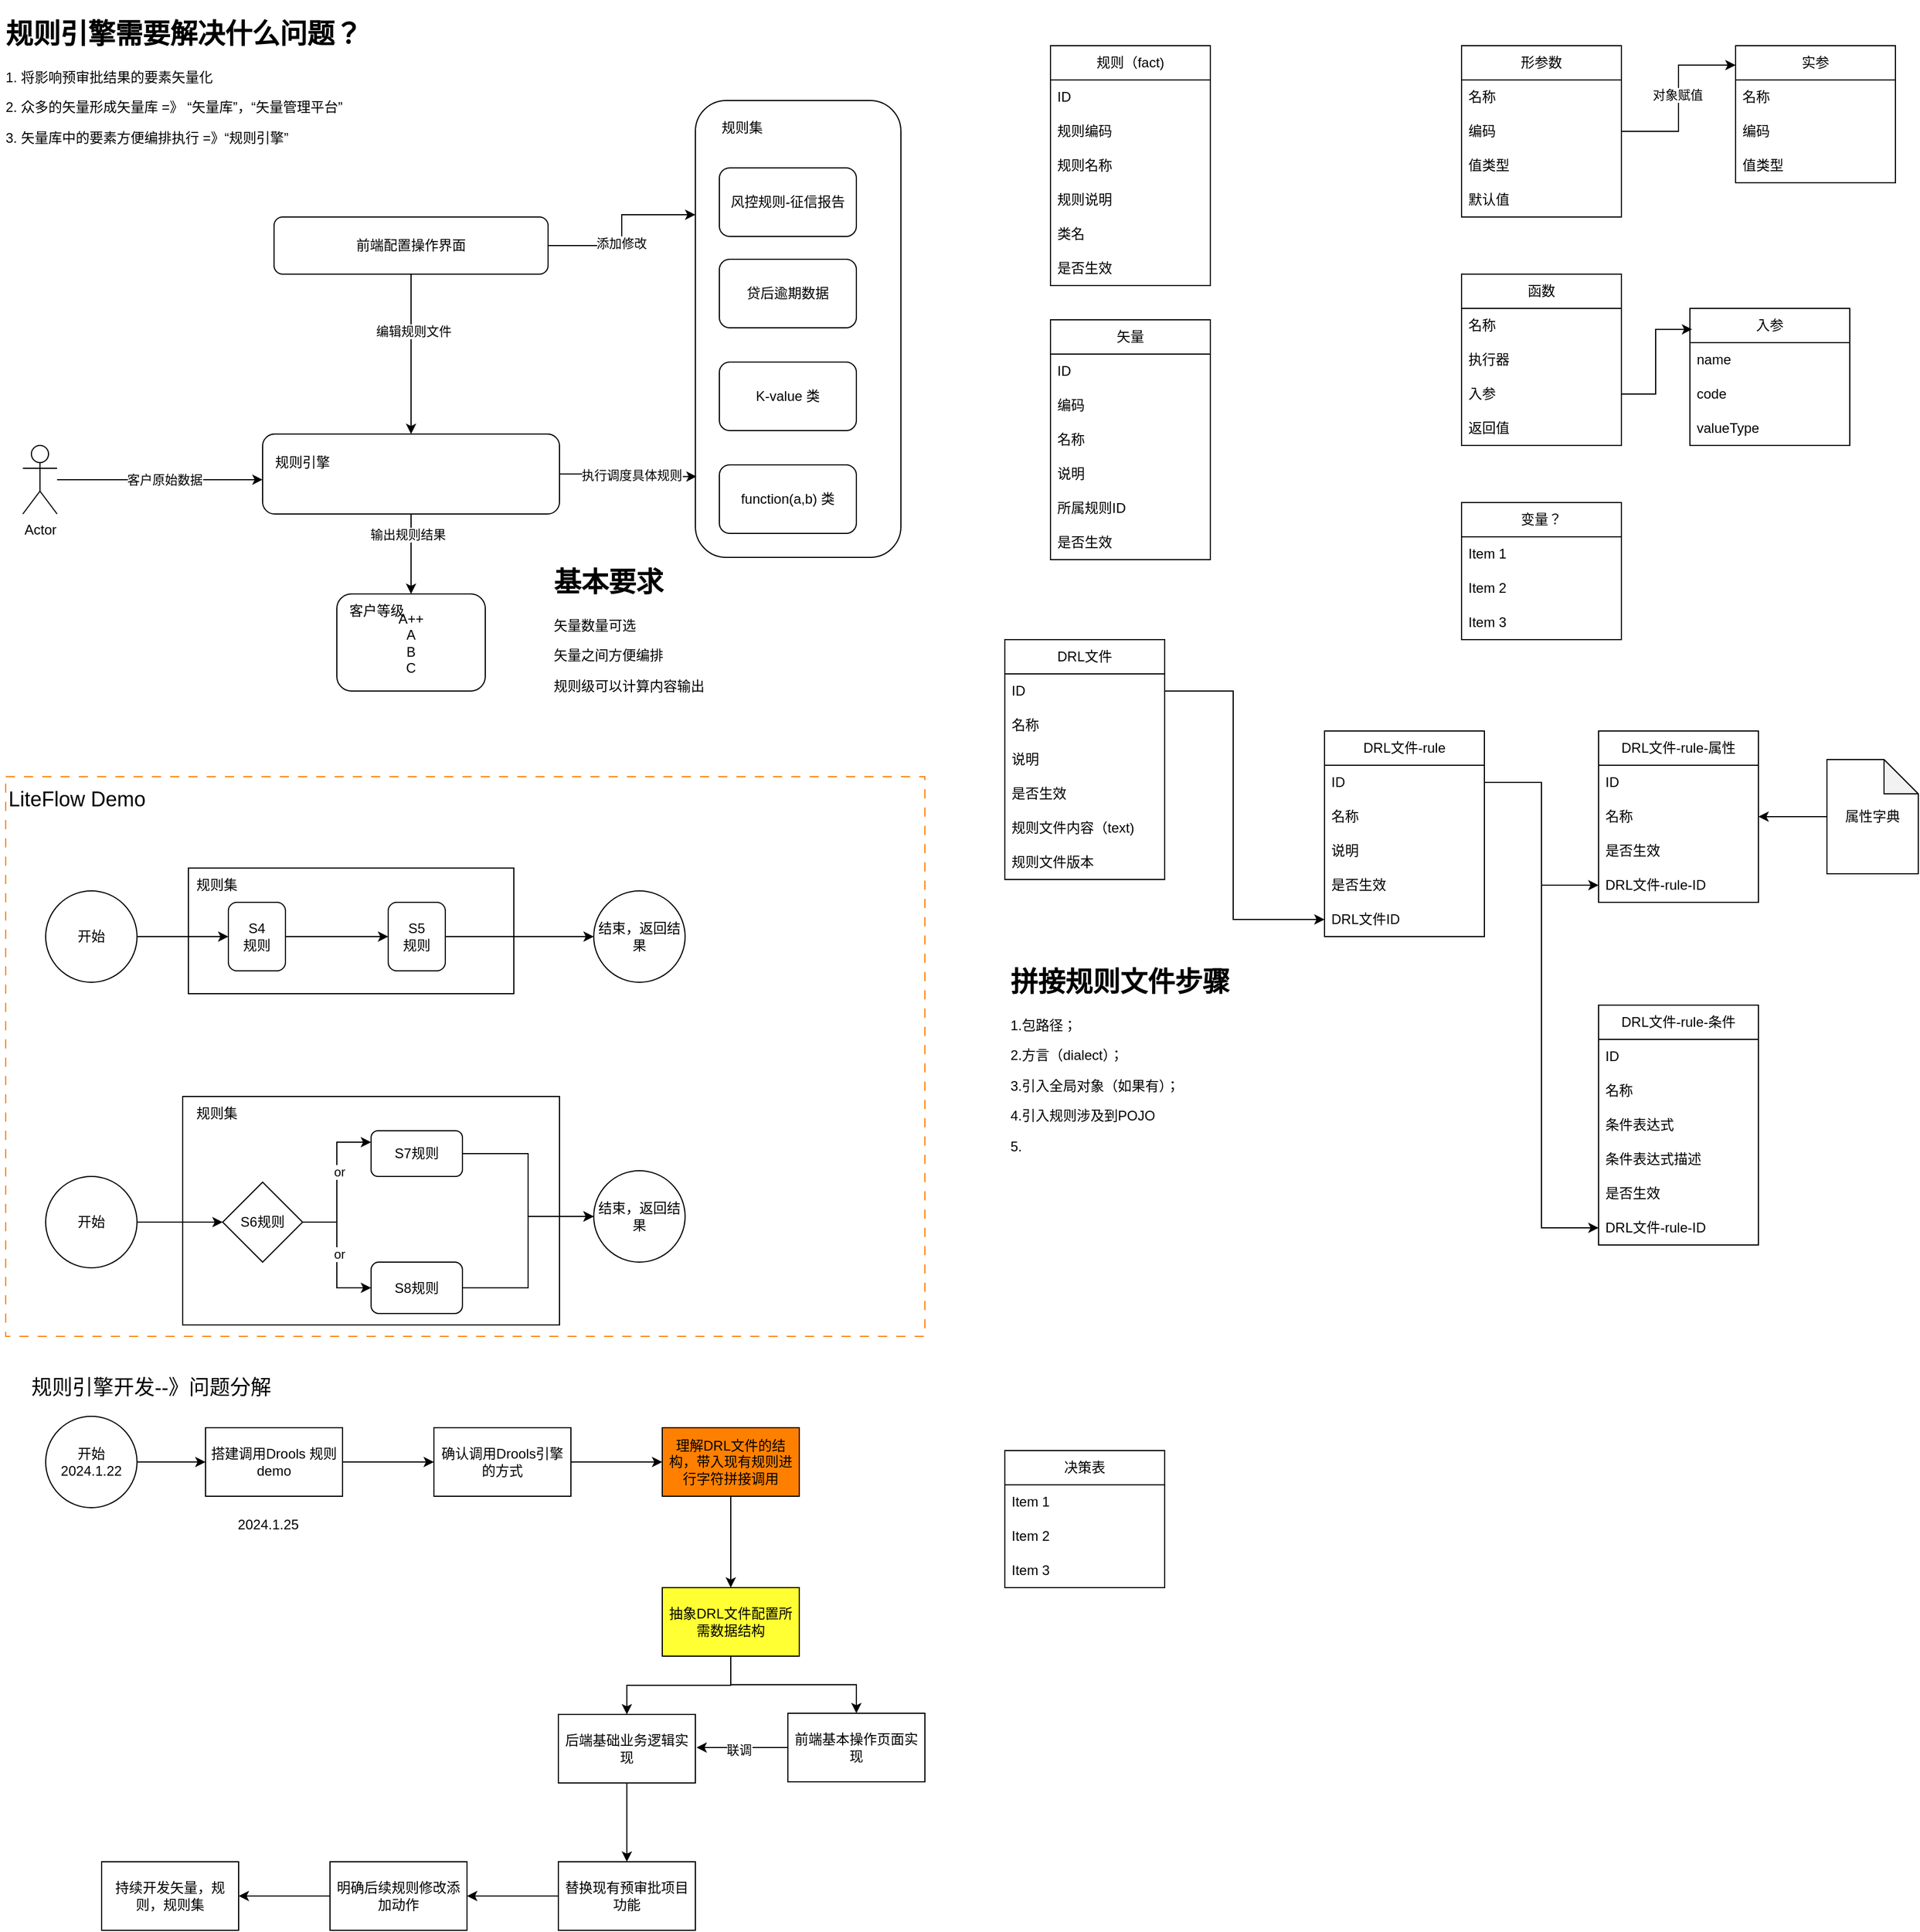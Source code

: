 <mxfile version="23.0.1" type="github">
  <diagram name="第 1 页" id="rjAUkO0vNHYu7uV1Q9YC">
    <mxGraphModel dx="1050" dy="530" grid="1" gridSize="10" guides="1" tooltips="1" connect="1" arrows="1" fold="1" page="1" pageScale="1" pageWidth="827" pageHeight="1169" math="0" shadow="0">
      <root>
        <mxCell id="0" />
        <mxCell id="1" parent="0" />
        <mxCell id="IadNxtHCecKDnva7Nldo-36" value="" style="rounded=0;whiteSpace=wrap;html=1;strokeColor=#FF8000;fillStyle=hatch;dashed=1;dashPattern=8 8;" parent="1" vertex="1">
          <mxGeometry x="5" y="680" width="805" height="490" as="geometry" />
        </mxCell>
        <mxCell id="IadNxtHCecKDnva7Nldo-32" value="" style="rounded=0;whiteSpace=wrap;html=1;" parent="1" vertex="1">
          <mxGeometry x="160" y="960" width="330" height="200" as="geometry" />
        </mxCell>
        <mxCell id="IadNxtHCecKDnva7Nldo-30" value="" style="rounded=0;whiteSpace=wrap;html=1;" parent="1" vertex="1">
          <mxGeometry x="165" y="760" width="285" height="110" as="geometry" />
        </mxCell>
        <mxCell id="1iiOVpeckg8WZ8sWALq8-1" value="" style="rounded=1;whiteSpace=wrap;html=1;" parent="1" vertex="1">
          <mxGeometry x="609" y="88" width="180" height="400" as="geometry" />
        </mxCell>
        <mxCell id="1iiOVpeckg8WZ8sWALq8-2" value="风控规则-征信报告" style="rounded=1;whiteSpace=wrap;html=1;" parent="1" vertex="1">
          <mxGeometry x="630" y="147" width="120" height="60" as="geometry" />
        </mxCell>
        <mxCell id="1iiOVpeckg8WZ8sWALq8-3" value="规则集" style="text;html=1;strokeColor=none;fillColor=none;align=center;verticalAlign=middle;whiteSpace=wrap;rounded=0;" parent="1" vertex="1">
          <mxGeometry x="620" y="97" width="60" height="30" as="geometry" />
        </mxCell>
        <mxCell id="1iiOVpeckg8WZ8sWALq8-4" value="贷后逾期数据" style="rounded=1;whiteSpace=wrap;html=1;" parent="1" vertex="1">
          <mxGeometry x="630" y="227" width="120" height="60" as="geometry" />
        </mxCell>
        <mxCell id="1iiOVpeckg8WZ8sWALq8-9" style="edgeStyle=orthogonalEdgeStyle;rounded=0;orthogonalLoop=1;jettySize=auto;html=1;entryX=0;entryY=0.25;entryDx=0;entryDy=0;" parent="1" source="1iiOVpeckg8WZ8sWALq8-5" target="1iiOVpeckg8WZ8sWALq8-1" edge="1">
          <mxGeometry relative="1" as="geometry" />
        </mxCell>
        <mxCell id="1iiOVpeckg8WZ8sWALq8-10" value="添加修改" style="edgeLabel;html=1;align=center;verticalAlign=middle;resizable=0;points=[];" parent="1iiOVpeckg8WZ8sWALq8-9" vertex="1" connectable="0">
          <mxGeometry x="-0.138" y="1" relative="1" as="geometry">
            <mxPoint as="offset" />
          </mxGeometry>
        </mxCell>
        <mxCell id="1iiOVpeckg8WZ8sWALq8-12" style="edgeStyle=orthogonalEdgeStyle;rounded=0;orthogonalLoop=1;jettySize=auto;html=1;entryX=0.5;entryY=0;entryDx=0;entryDy=0;" parent="1" source="1iiOVpeckg8WZ8sWALq8-5" target="1iiOVpeckg8WZ8sWALq8-6" edge="1">
          <mxGeometry relative="1" as="geometry">
            <mxPoint x="300" y="330" as="targetPoint" />
          </mxGeometry>
        </mxCell>
        <mxCell id="1iiOVpeckg8WZ8sWALq8-13" value="编辑规则文件" style="edgeLabel;html=1;align=center;verticalAlign=middle;resizable=0;points=[];" parent="1iiOVpeckg8WZ8sWALq8-12" vertex="1" connectable="0">
          <mxGeometry x="-0.293" y="2" relative="1" as="geometry">
            <mxPoint as="offset" />
          </mxGeometry>
        </mxCell>
        <mxCell id="1iiOVpeckg8WZ8sWALq8-5" value="前端配置操作界面" style="rounded=1;whiteSpace=wrap;html=1;" parent="1" vertex="1">
          <mxGeometry x="240" y="190" width="240" height="50" as="geometry" />
        </mxCell>
        <mxCell id="1iiOVpeckg8WZ8sWALq8-17" style="edgeStyle=orthogonalEdgeStyle;rounded=0;orthogonalLoop=1;jettySize=auto;html=1;entryX=0.5;entryY=0;entryDx=0;entryDy=0;" parent="1" source="1iiOVpeckg8WZ8sWALq8-6" target="1iiOVpeckg8WZ8sWALq8-16" edge="1">
          <mxGeometry relative="1" as="geometry" />
        </mxCell>
        <mxCell id="1iiOVpeckg8WZ8sWALq8-18" value="输出规则结果" style="edgeLabel;html=1;align=center;verticalAlign=middle;resizable=0;points=[];" parent="1iiOVpeckg8WZ8sWALq8-17" vertex="1" connectable="0">
          <mxGeometry x="-0.504" y="-3" relative="1" as="geometry">
            <mxPoint as="offset" />
          </mxGeometry>
        </mxCell>
        <mxCell id="1iiOVpeckg8WZ8sWALq8-6" value="" style="rounded=1;whiteSpace=wrap;html=1;" parent="1" vertex="1">
          <mxGeometry x="230" y="380" width="260" height="70" as="geometry" />
        </mxCell>
        <mxCell id="1iiOVpeckg8WZ8sWALq8-7" value="规则引擎" style="text;html=1;strokeColor=none;fillColor=none;align=center;verticalAlign=middle;whiteSpace=wrap;rounded=0;" parent="1" vertex="1">
          <mxGeometry x="235" y="390" width="60" height="30" as="geometry" />
        </mxCell>
        <mxCell id="1iiOVpeckg8WZ8sWALq8-14" style="edgeStyle=orthogonalEdgeStyle;rounded=0;orthogonalLoop=1;jettySize=auto;html=1;entryX=0.006;entryY=0.823;entryDx=0;entryDy=0;entryPerimeter=0;" parent="1" source="1iiOVpeckg8WZ8sWALq8-6" target="1iiOVpeckg8WZ8sWALq8-1" edge="1">
          <mxGeometry relative="1" as="geometry" />
        </mxCell>
        <mxCell id="1iiOVpeckg8WZ8sWALq8-15" value="执行调度具体规则" style="edgeLabel;html=1;align=center;verticalAlign=middle;resizable=0;points=[];" parent="1iiOVpeckg8WZ8sWALq8-14" vertex="1" connectable="0">
          <mxGeometry x="0.063" y="1" relative="1" as="geometry">
            <mxPoint as="offset" />
          </mxGeometry>
        </mxCell>
        <mxCell id="1iiOVpeckg8WZ8sWALq8-16" value="A++&lt;br&gt;A&lt;br&gt;B&lt;br&gt;C" style="rounded=1;whiteSpace=wrap;html=1;" parent="1" vertex="1">
          <mxGeometry x="295" y="520" width="130" height="85" as="geometry" />
        </mxCell>
        <mxCell id="1iiOVpeckg8WZ8sWALq8-19" value="Actor" style="shape=umlActor;verticalLabelPosition=bottom;verticalAlign=top;html=1;outlineConnect=0;" parent="1" vertex="1">
          <mxGeometry x="20" y="390" width="30" height="60" as="geometry" />
        </mxCell>
        <mxCell id="1iiOVpeckg8WZ8sWALq8-20" style="edgeStyle=orthogonalEdgeStyle;rounded=0;orthogonalLoop=1;jettySize=auto;html=1;entryX=0;entryY=0.571;entryDx=0;entryDy=0;entryPerimeter=0;" parent="1" source="1iiOVpeckg8WZ8sWALq8-19" target="1iiOVpeckg8WZ8sWALq8-6" edge="1">
          <mxGeometry relative="1" as="geometry" />
        </mxCell>
        <mxCell id="1iiOVpeckg8WZ8sWALq8-21" value="客户原始数据" style="edgeLabel;html=1;align=center;verticalAlign=middle;resizable=0;points=[];" parent="1iiOVpeckg8WZ8sWALq8-20" vertex="1" connectable="0">
          <mxGeometry x="0.037" relative="1" as="geometry">
            <mxPoint as="offset" />
          </mxGeometry>
        </mxCell>
        <mxCell id="1iiOVpeckg8WZ8sWALq8-22" value="客户等级" style="text;html=1;strokeColor=none;fillColor=none;align=center;verticalAlign=middle;whiteSpace=wrap;rounded=0;" parent="1" vertex="1">
          <mxGeometry x="300" y="520" width="60" height="30" as="geometry" />
        </mxCell>
        <mxCell id="1iiOVpeckg8WZ8sWALq8-23" value="K-value 类" style="rounded=1;whiteSpace=wrap;html=1;" parent="1" vertex="1">
          <mxGeometry x="630" y="317" width="120" height="60" as="geometry" />
        </mxCell>
        <mxCell id="1iiOVpeckg8WZ8sWALq8-24" value="function(a,b) 类" style="rounded=1;whiteSpace=wrap;html=1;" parent="1" vertex="1">
          <mxGeometry x="630" y="407" width="120" height="60" as="geometry" />
        </mxCell>
        <mxCell id="1iiOVpeckg8WZ8sWALq8-25" value="&lt;h1&gt;基本要求&lt;/h1&gt;&lt;p&gt;矢量数量可选&lt;/p&gt;&lt;p&gt;矢量之间方便编排&lt;/p&gt;&lt;p&gt;&lt;span style=&quot;background-color: initial;&quot;&gt;规则级可以计算内容输出&lt;/span&gt;&lt;/p&gt;" style="text;html=1;strokeColor=none;fillColor=none;spacing=5;spacingTop=-20;whiteSpace=wrap;overflow=hidden;rounded=0;" parent="1" vertex="1">
          <mxGeometry x="480" y="490" width="190" height="130" as="geometry" />
        </mxCell>
        <mxCell id="IadNxtHCecKDnva7Nldo-7" style="edgeStyle=orthogonalEdgeStyle;rounded=0;orthogonalLoop=1;jettySize=auto;html=1;" parent="1" source="IadNxtHCecKDnva7Nldo-1" target="IadNxtHCecKDnva7Nldo-2" edge="1">
          <mxGeometry relative="1" as="geometry" />
        </mxCell>
        <mxCell id="IadNxtHCecKDnva7Nldo-1" value="开始" style="ellipse;whiteSpace=wrap;html=1;aspect=fixed;" parent="1" vertex="1">
          <mxGeometry x="40" y="780" width="80" height="80" as="geometry" />
        </mxCell>
        <mxCell id="IadNxtHCecKDnva7Nldo-8" style="edgeStyle=orthogonalEdgeStyle;rounded=0;orthogonalLoop=1;jettySize=auto;html=1;entryX=0;entryY=0.5;entryDx=0;entryDy=0;" parent="1" source="IadNxtHCecKDnva7Nldo-2" target="IadNxtHCecKDnva7Nldo-3" edge="1">
          <mxGeometry relative="1" as="geometry" />
        </mxCell>
        <mxCell id="IadNxtHCecKDnva7Nldo-2" value="S4&lt;br&gt;规则" style="rounded=1;whiteSpace=wrap;html=1;" parent="1" vertex="1">
          <mxGeometry x="200" y="790" width="50" height="60" as="geometry" />
        </mxCell>
        <mxCell id="IadNxtHCecKDnva7Nldo-20" style="edgeStyle=orthogonalEdgeStyle;rounded=0;orthogonalLoop=1;jettySize=auto;html=1;" parent="1" source="IadNxtHCecKDnva7Nldo-3" target="IadNxtHCecKDnva7Nldo-9" edge="1">
          <mxGeometry relative="1" as="geometry" />
        </mxCell>
        <mxCell id="IadNxtHCecKDnva7Nldo-3" value="S5&lt;br&gt;规则" style="rounded=1;whiteSpace=wrap;html=1;" parent="1" vertex="1">
          <mxGeometry x="340" y="790" width="50" height="60" as="geometry" />
        </mxCell>
        <mxCell id="IadNxtHCecKDnva7Nldo-11" style="edgeStyle=orthogonalEdgeStyle;rounded=0;orthogonalLoop=1;jettySize=auto;html=1;entryX=0;entryY=0.25;entryDx=0;entryDy=0;" parent="1" source="IadNxtHCecKDnva7Nldo-4" target="IadNxtHCecKDnva7Nldo-5" edge="1">
          <mxGeometry relative="1" as="geometry" />
        </mxCell>
        <mxCell id="IadNxtHCecKDnva7Nldo-13" value="or" style="edgeLabel;html=1;align=center;verticalAlign=middle;resizable=0;points=[];" parent="IadNxtHCecKDnva7Nldo-11" vertex="1" connectable="0">
          <mxGeometry x="0.139" y="-2" relative="1" as="geometry">
            <mxPoint as="offset" />
          </mxGeometry>
        </mxCell>
        <mxCell id="IadNxtHCecKDnva7Nldo-12" style="edgeStyle=orthogonalEdgeStyle;rounded=0;orthogonalLoop=1;jettySize=auto;html=1;entryX=0;entryY=0.5;entryDx=0;entryDy=0;" parent="1" source="IadNxtHCecKDnva7Nldo-4" target="IadNxtHCecKDnva7Nldo-6" edge="1">
          <mxGeometry relative="1" as="geometry" />
        </mxCell>
        <mxCell id="IadNxtHCecKDnva7Nldo-14" value="or" style="edgeLabel;html=1;align=center;verticalAlign=middle;resizable=0;points=[];" parent="IadNxtHCecKDnva7Nldo-12" vertex="1" connectable="0">
          <mxGeometry x="-0.013" y="2" relative="1" as="geometry">
            <mxPoint as="offset" />
          </mxGeometry>
        </mxCell>
        <mxCell id="IadNxtHCecKDnva7Nldo-4" value="S6规则" style="rhombus;whiteSpace=wrap;html=1;" parent="1" vertex="1">
          <mxGeometry x="195" y="1035" width="70" height="70" as="geometry" />
        </mxCell>
        <mxCell id="IadNxtHCecKDnva7Nldo-28" style="edgeStyle=orthogonalEdgeStyle;rounded=0;orthogonalLoop=1;jettySize=auto;html=1;entryX=0;entryY=0.5;entryDx=0;entryDy=0;" parent="1" source="IadNxtHCecKDnva7Nldo-5" target="IadNxtHCecKDnva7Nldo-27" edge="1">
          <mxGeometry relative="1" as="geometry" />
        </mxCell>
        <mxCell id="IadNxtHCecKDnva7Nldo-5" value="S7规则" style="rounded=1;whiteSpace=wrap;html=1;" parent="1" vertex="1">
          <mxGeometry x="325" y="990" width="80" height="40" as="geometry" />
        </mxCell>
        <mxCell id="IadNxtHCecKDnva7Nldo-29" style="edgeStyle=orthogonalEdgeStyle;rounded=0;orthogonalLoop=1;jettySize=auto;html=1;" parent="1" source="IadNxtHCecKDnva7Nldo-6" target="IadNxtHCecKDnva7Nldo-27" edge="1">
          <mxGeometry relative="1" as="geometry" />
        </mxCell>
        <mxCell id="IadNxtHCecKDnva7Nldo-6" value="S8规则" style="rounded=1;whiteSpace=wrap;html=1;" parent="1" vertex="1">
          <mxGeometry x="325" y="1105" width="80" height="45" as="geometry" />
        </mxCell>
        <mxCell id="IadNxtHCecKDnva7Nldo-9" value="结束，返回结果" style="ellipse;whiteSpace=wrap;html=1;aspect=fixed;" parent="1" vertex="1">
          <mxGeometry x="520" y="780" width="80" height="80" as="geometry" />
        </mxCell>
        <mxCell id="IadNxtHCecKDnva7Nldo-26" style="edgeStyle=orthogonalEdgeStyle;rounded=0;orthogonalLoop=1;jettySize=auto;html=1;" parent="1" source="IadNxtHCecKDnva7Nldo-25" target="IadNxtHCecKDnva7Nldo-4" edge="1">
          <mxGeometry relative="1" as="geometry" />
        </mxCell>
        <mxCell id="IadNxtHCecKDnva7Nldo-25" value="开始" style="ellipse;whiteSpace=wrap;html=1;aspect=fixed;" parent="1" vertex="1">
          <mxGeometry x="40" y="1030" width="80" height="80" as="geometry" />
        </mxCell>
        <mxCell id="IadNxtHCecKDnva7Nldo-27" value="结束，返回结果" style="ellipse;whiteSpace=wrap;html=1;aspect=fixed;" parent="1" vertex="1">
          <mxGeometry x="520" y="1025" width="80" height="80" as="geometry" />
        </mxCell>
        <mxCell id="IadNxtHCecKDnva7Nldo-31" value="规则集" style="text;html=1;strokeColor=none;fillColor=none;align=center;verticalAlign=middle;whiteSpace=wrap;rounded=0;" parent="1" vertex="1">
          <mxGeometry x="160" y="760" width="60" height="30" as="geometry" />
        </mxCell>
        <mxCell id="IadNxtHCecKDnva7Nldo-33" value="规则集" style="text;html=1;strokeColor=none;fillColor=none;align=center;verticalAlign=middle;whiteSpace=wrap;rounded=0;" parent="1" vertex="1">
          <mxGeometry x="160" y="960" width="60" height="30" as="geometry" />
        </mxCell>
        <mxCell id="IadNxtHCecKDnva7Nldo-34" value="&lt;h1&gt;规则引擎需要解决什么问题？&lt;/h1&gt;&lt;p&gt;1. 将影响预审批结果的要素矢量化&lt;br&gt;&lt;/p&gt;&lt;p&gt;2. 众多的矢量形成矢量库 =》 “矢量库”，“矢量管理平台”&lt;/p&gt;&lt;p&gt;3. 矢量库中的要素方便编排执行 =》“规则引擎”&lt;/p&gt;" style="text;html=1;strokeColor=none;fillColor=none;spacing=5;spacingTop=-20;whiteSpace=wrap;overflow=hidden;rounded=0;" parent="1" vertex="1">
          <mxGeometry y="10" width="450" height="130" as="geometry" />
        </mxCell>
        <mxCell id="IadNxtHCecKDnva7Nldo-35" value="&lt;font style=&quot;font-size: 18px;&quot;&gt;LiteFlow Demo&lt;/font&gt;" style="text;html=1;strokeColor=none;fillColor=none;align=center;verticalAlign=middle;whiteSpace=wrap;rounded=0;" parent="1" vertex="1">
          <mxGeometry x="5" y="680" width="125" height="40" as="geometry" />
        </mxCell>
        <mxCell id="uhCpinp49jNJa4CH-uqe-2" value="形参数" style="swimlane;fontStyle=0;childLayout=stackLayout;horizontal=1;startSize=30;horizontalStack=0;resizeParent=1;resizeParentMax=0;resizeLast=0;collapsible=1;marginBottom=0;whiteSpace=wrap;html=1;" parent="1" vertex="1">
          <mxGeometry x="1280" y="40" width="140" height="150" as="geometry" />
        </mxCell>
        <mxCell id="uhCpinp49jNJa4CH-uqe-3" value="名称" style="text;strokeColor=none;fillColor=none;align=left;verticalAlign=middle;spacingLeft=4;spacingRight=4;overflow=hidden;points=[[0,0.5],[1,0.5]];portConstraint=eastwest;rotatable=0;whiteSpace=wrap;html=1;" parent="uhCpinp49jNJa4CH-uqe-2" vertex="1">
          <mxGeometry y="30" width="140" height="30" as="geometry" />
        </mxCell>
        <mxCell id="uhCpinp49jNJa4CH-uqe-4" value="编码" style="text;strokeColor=none;fillColor=none;align=left;verticalAlign=middle;spacingLeft=4;spacingRight=4;overflow=hidden;points=[[0,0.5],[1,0.5]];portConstraint=eastwest;rotatable=0;whiteSpace=wrap;html=1;" parent="uhCpinp49jNJa4CH-uqe-2" vertex="1">
          <mxGeometry y="60" width="140" height="30" as="geometry" />
        </mxCell>
        <mxCell id="kx4K6ubJ5nSAJbmqoORs-87" value="值类型" style="text;strokeColor=none;fillColor=none;align=left;verticalAlign=middle;spacingLeft=4;spacingRight=4;overflow=hidden;points=[[0,0.5],[1,0.5]];portConstraint=eastwest;rotatable=0;whiteSpace=wrap;html=1;" parent="uhCpinp49jNJa4CH-uqe-2" vertex="1">
          <mxGeometry y="90" width="140" height="30" as="geometry" />
        </mxCell>
        <mxCell id="uhCpinp49jNJa4CH-uqe-5" value="默认值" style="text;strokeColor=none;fillColor=none;align=left;verticalAlign=middle;spacingLeft=4;spacingRight=4;overflow=hidden;points=[[0,0.5],[1,0.5]];portConstraint=eastwest;rotatable=0;whiteSpace=wrap;html=1;" parent="uhCpinp49jNJa4CH-uqe-2" vertex="1">
          <mxGeometry y="120" width="140" height="30" as="geometry" />
        </mxCell>
        <mxCell id="uhCpinp49jNJa4CH-uqe-6" value="函数" style="swimlane;fontStyle=0;childLayout=stackLayout;horizontal=1;startSize=30;horizontalStack=0;resizeParent=1;resizeParentMax=0;resizeLast=0;collapsible=1;marginBottom=0;whiteSpace=wrap;html=1;" parent="1" vertex="1">
          <mxGeometry x="1280" y="240" width="140" height="150" as="geometry" />
        </mxCell>
        <mxCell id="uhCpinp49jNJa4CH-uqe-7" value="名称" style="text;strokeColor=none;fillColor=none;align=left;verticalAlign=middle;spacingLeft=4;spacingRight=4;overflow=hidden;points=[[0,0.5],[1,0.5]];portConstraint=eastwest;rotatable=0;whiteSpace=wrap;html=1;" parent="uhCpinp49jNJa4CH-uqe-6" vertex="1">
          <mxGeometry y="30" width="140" height="30" as="geometry" />
        </mxCell>
        <mxCell id="uhCpinp49jNJa4CH-uqe-8" value="执行器" style="text;strokeColor=none;fillColor=none;align=left;verticalAlign=middle;spacingLeft=4;spacingRight=4;overflow=hidden;points=[[0,0.5],[1,0.5]];portConstraint=eastwest;rotatable=0;whiteSpace=wrap;html=1;" parent="uhCpinp49jNJa4CH-uqe-6" vertex="1">
          <mxGeometry y="60" width="140" height="30" as="geometry" />
        </mxCell>
        <mxCell id="uhCpinp49jNJa4CH-uqe-10" value="入参" style="text;strokeColor=none;fillColor=none;align=left;verticalAlign=middle;spacingLeft=4;spacingRight=4;overflow=hidden;points=[[0,0.5],[1,0.5]];portConstraint=eastwest;rotatable=0;whiteSpace=wrap;html=1;" parent="uhCpinp49jNJa4CH-uqe-6" vertex="1">
          <mxGeometry y="90" width="140" height="30" as="geometry" />
        </mxCell>
        <mxCell id="uhCpinp49jNJa4CH-uqe-9" value="返回值" style="text;strokeColor=none;fillColor=none;align=left;verticalAlign=middle;spacingLeft=4;spacingRight=4;overflow=hidden;points=[[0,0.5],[1,0.5]];portConstraint=eastwest;rotatable=0;whiteSpace=wrap;html=1;" parent="uhCpinp49jNJa4CH-uqe-6" vertex="1">
          <mxGeometry y="120" width="140" height="30" as="geometry" />
        </mxCell>
        <mxCell id="uhCpinp49jNJa4CH-uqe-11" value="入参" style="swimlane;fontStyle=0;childLayout=stackLayout;horizontal=1;startSize=30;horizontalStack=0;resizeParent=1;resizeParentMax=0;resizeLast=0;collapsible=1;marginBottom=0;whiteSpace=wrap;html=1;" parent="1" vertex="1">
          <mxGeometry x="1480" y="270" width="140" height="120" as="geometry" />
        </mxCell>
        <mxCell id="uhCpinp49jNJa4CH-uqe-12" value="name" style="text;strokeColor=none;fillColor=none;align=left;verticalAlign=middle;spacingLeft=4;spacingRight=4;overflow=hidden;points=[[0,0.5],[1,0.5]];portConstraint=eastwest;rotatable=0;whiteSpace=wrap;html=1;" parent="uhCpinp49jNJa4CH-uqe-11" vertex="1">
          <mxGeometry y="30" width="140" height="30" as="geometry" />
        </mxCell>
        <mxCell id="uhCpinp49jNJa4CH-uqe-13" value="code" style="text;strokeColor=none;fillColor=none;align=left;verticalAlign=middle;spacingLeft=4;spacingRight=4;overflow=hidden;points=[[0,0.5],[1,0.5]];portConstraint=eastwest;rotatable=0;whiteSpace=wrap;html=1;" parent="uhCpinp49jNJa4CH-uqe-11" vertex="1">
          <mxGeometry y="60" width="140" height="30" as="geometry" />
        </mxCell>
        <mxCell id="uhCpinp49jNJa4CH-uqe-14" value="valueType" style="text;strokeColor=none;fillColor=none;align=left;verticalAlign=middle;spacingLeft=4;spacingRight=4;overflow=hidden;points=[[0,0.5],[1,0.5]];portConstraint=eastwest;rotatable=0;whiteSpace=wrap;html=1;" parent="uhCpinp49jNJa4CH-uqe-11" vertex="1">
          <mxGeometry y="90" width="140" height="30" as="geometry" />
        </mxCell>
        <mxCell id="uhCpinp49jNJa4CH-uqe-15" style="edgeStyle=orthogonalEdgeStyle;rounded=0;orthogonalLoop=1;jettySize=auto;html=1;entryX=0.014;entryY=0.153;entryDx=0;entryDy=0;entryPerimeter=0;" parent="1" source="uhCpinp49jNJa4CH-uqe-10" target="uhCpinp49jNJa4CH-uqe-11" edge="1">
          <mxGeometry relative="1" as="geometry" />
        </mxCell>
        <mxCell id="uhCpinp49jNJa4CH-uqe-16" value="变量？" style="swimlane;fontStyle=0;childLayout=stackLayout;horizontal=1;startSize=30;horizontalStack=0;resizeParent=1;resizeParentMax=0;resizeLast=0;collapsible=1;marginBottom=0;whiteSpace=wrap;html=1;" parent="1" vertex="1">
          <mxGeometry x="1280" y="440" width="140" height="120" as="geometry" />
        </mxCell>
        <mxCell id="uhCpinp49jNJa4CH-uqe-17" value="Item 1" style="text;strokeColor=none;fillColor=none;align=left;verticalAlign=middle;spacingLeft=4;spacingRight=4;overflow=hidden;points=[[0,0.5],[1,0.5]];portConstraint=eastwest;rotatable=0;whiteSpace=wrap;html=1;" parent="uhCpinp49jNJa4CH-uqe-16" vertex="1">
          <mxGeometry y="30" width="140" height="30" as="geometry" />
        </mxCell>
        <mxCell id="uhCpinp49jNJa4CH-uqe-18" value="Item 2" style="text;strokeColor=none;fillColor=none;align=left;verticalAlign=middle;spacingLeft=4;spacingRight=4;overflow=hidden;points=[[0,0.5],[1,0.5]];portConstraint=eastwest;rotatable=0;whiteSpace=wrap;html=1;" parent="uhCpinp49jNJa4CH-uqe-16" vertex="1">
          <mxGeometry y="60" width="140" height="30" as="geometry" />
        </mxCell>
        <mxCell id="uhCpinp49jNJa4CH-uqe-19" value="Item 3" style="text;strokeColor=none;fillColor=none;align=left;verticalAlign=middle;spacingLeft=4;spacingRight=4;overflow=hidden;points=[[0,0.5],[1,0.5]];portConstraint=eastwest;rotatable=0;whiteSpace=wrap;html=1;" parent="uhCpinp49jNJa4CH-uqe-16" vertex="1">
          <mxGeometry y="90" width="140" height="30" as="geometry" />
        </mxCell>
        <mxCell id="uhCpinp49jNJa4CH-uqe-29" value="决策表" style="swimlane;fontStyle=0;childLayout=stackLayout;horizontal=1;startSize=30;horizontalStack=0;resizeParent=1;resizeParentMax=0;resizeLast=0;collapsible=1;marginBottom=0;whiteSpace=wrap;html=1;" parent="1" vertex="1">
          <mxGeometry x="880" y="1270" width="140" height="120" as="geometry" />
        </mxCell>
        <mxCell id="uhCpinp49jNJa4CH-uqe-30" value="Item 1" style="text;strokeColor=none;fillColor=none;align=left;verticalAlign=middle;spacingLeft=4;spacingRight=4;overflow=hidden;points=[[0,0.5],[1,0.5]];portConstraint=eastwest;rotatable=0;whiteSpace=wrap;html=1;" parent="uhCpinp49jNJa4CH-uqe-29" vertex="1">
          <mxGeometry y="30" width="140" height="30" as="geometry" />
        </mxCell>
        <mxCell id="uhCpinp49jNJa4CH-uqe-31" value="Item 2" style="text;strokeColor=none;fillColor=none;align=left;verticalAlign=middle;spacingLeft=4;spacingRight=4;overflow=hidden;points=[[0,0.5],[1,0.5]];portConstraint=eastwest;rotatable=0;whiteSpace=wrap;html=1;" parent="uhCpinp49jNJa4CH-uqe-29" vertex="1">
          <mxGeometry y="60" width="140" height="30" as="geometry" />
        </mxCell>
        <mxCell id="uhCpinp49jNJa4CH-uqe-32" value="Item 3" style="text;strokeColor=none;fillColor=none;align=left;verticalAlign=middle;spacingLeft=4;spacingRight=4;overflow=hidden;points=[[0,0.5],[1,0.5]];portConstraint=eastwest;rotatable=0;whiteSpace=wrap;html=1;" parent="uhCpinp49jNJa4CH-uqe-29" vertex="1">
          <mxGeometry y="90" width="140" height="30" as="geometry" />
        </mxCell>
        <mxCell id="kx4K6ubJ5nSAJbmqoORs-1" value="规则（fact)" style="swimlane;fontStyle=0;childLayout=stackLayout;horizontal=1;startSize=30;horizontalStack=0;resizeParent=1;resizeParentMax=0;resizeLast=0;collapsible=1;marginBottom=0;whiteSpace=wrap;html=1;" parent="1" vertex="1">
          <mxGeometry x="920" y="40" width="140" height="210" as="geometry" />
        </mxCell>
        <mxCell id="kx4K6ubJ5nSAJbmqoORs-2" value="ID" style="text;strokeColor=none;fillColor=none;align=left;verticalAlign=middle;spacingLeft=4;spacingRight=4;overflow=hidden;points=[[0,0.5],[1,0.5]];portConstraint=eastwest;rotatable=0;whiteSpace=wrap;html=1;" parent="kx4K6ubJ5nSAJbmqoORs-1" vertex="1">
          <mxGeometry y="30" width="140" height="30" as="geometry" />
        </mxCell>
        <mxCell id="kx4K6ubJ5nSAJbmqoORs-3" value="规则编码" style="text;strokeColor=none;fillColor=none;align=left;verticalAlign=middle;spacingLeft=4;spacingRight=4;overflow=hidden;points=[[0,0.5],[1,0.5]];portConstraint=eastwest;rotatable=0;whiteSpace=wrap;html=1;" parent="kx4K6ubJ5nSAJbmqoORs-1" vertex="1">
          <mxGeometry y="60" width="140" height="30" as="geometry" />
        </mxCell>
        <mxCell id="kx4K6ubJ5nSAJbmqoORs-4" value="规则名称" style="text;strokeColor=none;fillColor=none;align=left;verticalAlign=middle;spacingLeft=4;spacingRight=4;overflow=hidden;points=[[0,0.5],[1,0.5]];portConstraint=eastwest;rotatable=0;whiteSpace=wrap;html=1;" parent="kx4K6ubJ5nSAJbmqoORs-1" vertex="1">
          <mxGeometry y="90" width="140" height="30" as="geometry" />
        </mxCell>
        <mxCell id="kx4K6ubJ5nSAJbmqoORs-36" value="规则说明" style="text;strokeColor=none;fillColor=none;align=left;verticalAlign=middle;spacingLeft=4;spacingRight=4;overflow=hidden;points=[[0,0.5],[1,0.5]];portConstraint=eastwest;rotatable=0;whiteSpace=wrap;html=1;" parent="kx4K6ubJ5nSAJbmqoORs-1" vertex="1">
          <mxGeometry y="120" width="140" height="30" as="geometry" />
        </mxCell>
        <mxCell id="kx4K6ubJ5nSAJbmqoORs-34" value="类名" style="text;strokeColor=none;fillColor=none;align=left;verticalAlign=middle;spacingLeft=4;spacingRight=4;overflow=hidden;points=[[0,0.5],[1,0.5]];portConstraint=eastwest;rotatable=0;whiteSpace=wrap;html=1;" parent="kx4K6ubJ5nSAJbmqoORs-1" vertex="1">
          <mxGeometry y="150" width="140" height="30" as="geometry" />
        </mxCell>
        <mxCell id="kx4K6ubJ5nSAJbmqoORs-35" value="是否生效" style="text;strokeColor=none;fillColor=none;align=left;verticalAlign=middle;spacingLeft=4;spacingRight=4;overflow=hidden;points=[[0,0.5],[1,0.5]];portConstraint=eastwest;rotatable=0;whiteSpace=wrap;html=1;" parent="kx4K6ubJ5nSAJbmqoORs-1" vertex="1">
          <mxGeometry y="180" width="140" height="30" as="geometry" />
        </mxCell>
        <mxCell id="kx4K6ubJ5nSAJbmqoORs-7" value="" style="edgeStyle=orthogonalEdgeStyle;rounded=0;orthogonalLoop=1;jettySize=auto;html=1;" parent="1" source="kx4K6ubJ5nSAJbmqoORs-5" target="kx4K6ubJ5nSAJbmqoORs-6" edge="1">
          <mxGeometry relative="1" as="geometry" />
        </mxCell>
        <mxCell id="kx4K6ubJ5nSAJbmqoORs-5" value="开始&lt;br&gt;2024.1.22" style="ellipse;whiteSpace=wrap;html=1;aspect=fixed;" parent="1" vertex="1">
          <mxGeometry x="40" y="1240" width="80" height="80" as="geometry" />
        </mxCell>
        <mxCell id="kx4K6ubJ5nSAJbmqoORs-9" value="" style="edgeStyle=orthogonalEdgeStyle;rounded=0;orthogonalLoop=1;jettySize=auto;html=1;" parent="1" source="kx4K6ubJ5nSAJbmqoORs-6" target="kx4K6ubJ5nSAJbmqoORs-8" edge="1">
          <mxGeometry relative="1" as="geometry" />
        </mxCell>
        <mxCell id="kx4K6ubJ5nSAJbmqoORs-6" value="搭建调用Drools 规则demo" style="whiteSpace=wrap;html=1;" parent="1" vertex="1">
          <mxGeometry x="180" y="1250" width="120" height="60" as="geometry" />
        </mxCell>
        <mxCell id="kx4K6ubJ5nSAJbmqoORs-11" value="" style="edgeStyle=orthogonalEdgeStyle;rounded=0;orthogonalLoop=1;jettySize=auto;html=1;" parent="1" source="kx4K6ubJ5nSAJbmqoORs-8" target="kx4K6ubJ5nSAJbmqoORs-10" edge="1">
          <mxGeometry relative="1" as="geometry" />
        </mxCell>
        <mxCell id="kx4K6ubJ5nSAJbmqoORs-8" value="确认调用Drools引擎的方式" style="whiteSpace=wrap;html=1;" parent="1" vertex="1">
          <mxGeometry x="380" y="1250" width="120" height="60" as="geometry" />
        </mxCell>
        <mxCell id="kx4K6ubJ5nSAJbmqoORs-13" value="" style="edgeStyle=orthogonalEdgeStyle;rounded=0;orthogonalLoop=1;jettySize=auto;html=1;" parent="1" source="kx4K6ubJ5nSAJbmqoORs-10" target="kx4K6ubJ5nSAJbmqoORs-12" edge="1">
          <mxGeometry relative="1" as="geometry" />
        </mxCell>
        <mxCell id="kx4K6ubJ5nSAJbmqoORs-10" value="理解DRL文件的结构，带入现有规则进行字符拼接调用" style="whiteSpace=wrap;html=1;fillColor=#FF8000;" parent="1" vertex="1">
          <mxGeometry x="580" y="1250" width="120" height="60" as="geometry" />
        </mxCell>
        <mxCell id="kx4K6ubJ5nSAJbmqoORs-17" value="" style="edgeStyle=orthogonalEdgeStyle;rounded=0;orthogonalLoop=1;jettySize=auto;html=1;" parent="1" source="kx4K6ubJ5nSAJbmqoORs-12" target="kx4K6ubJ5nSAJbmqoORs-16" edge="1">
          <mxGeometry relative="1" as="geometry" />
        </mxCell>
        <mxCell id="kx4K6ubJ5nSAJbmqoORs-19" value="" style="edgeStyle=orthogonalEdgeStyle;rounded=0;orthogonalLoop=1;jettySize=auto;html=1;" parent="1" source="kx4K6ubJ5nSAJbmqoORs-12" target="kx4K6ubJ5nSAJbmqoORs-18" edge="1">
          <mxGeometry relative="1" as="geometry" />
        </mxCell>
        <mxCell id="kx4K6ubJ5nSAJbmqoORs-12" value="抽象DRL文件配置所需数据结构" style="whiteSpace=wrap;html=1;fillColor=#FFFF33;" parent="1" vertex="1">
          <mxGeometry x="580" y="1390" width="120" height="60" as="geometry" />
        </mxCell>
        <mxCell id="kx4K6ubJ5nSAJbmqoORs-14" value="&lt;font style=&quot;font-size: 18px;&quot;&gt;规则引擎开发--》问题分解&lt;/font&gt;" style="text;html=1;strokeColor=none;fillColor=none;align=center;verticalAlign=middle;whiteSpace=wrap;rounded=0;" parent="1" vertex="1">
          <mxGeometry x="5" y="1200" width="255" height="30" as="geometry" />
        </mxCell>
        <mxCell id="kx4K6ubJ5nSAJbmqoORs-15" value="2024.1.25" style="text;html=1;strokeColor=none;fillColor=none;align=center;verticalAlign=middle;whiteSpace=wrap;rounded=0;" parent="1" vertex="1">
          <mxGeometry x="205" y="1320" width="60" height="30" as="geometry" />
        </mxCell>
        <mxCell id="kx4K6ubJ5nSAJbmqoORs-21" value="" style="edgeStyle=orthogonalEdgeStyle;rounded=0;orthogonalLoop=1;jettySize=auto;html=1;" parent="1" source="kx4K6ubJ5nSAJbmqoORs-16" target="kx4K6ubJ5nSAJbmqoORs-20" edge="1">
          <mxGeometry relative="1" as="geometry" />
        </mxCell>
        <mxCell id="kx4K6ubJ5nSAJbmqoORs-16" value="后端基础业务逻辑实现" style="whiteSpace=wrap;html=1;" parent="1" vertex="1">
          <mxGeometry x="489" y="1501" width="120" height="60" as="geometry" />
        </mxCell>
        <mxCell id="kx4K6ubJ5nSAJbmqoORs-23" style="edgeStyle=orthogonalEdgeStyle;rounded=0;orthogonalLoop=1;jettySize=auto;html=1;" parent="1" source="kx4K6ubJ5nSAJbmqoORs-18" edge="1">
          <mxGeometry relative="1" as="geometry">
            <mxPoint x="610" y="1530" as="targetPoint" />
          </mxGeometry>
        </mxCell>
        <mxCell id="kx4K6ubJ5nSAJbmqoORs-33" value="联调" style="edgeLabel;html=1;align=center;verticalAlign=middle;resizable=0;points=[];" parent="kx4K6ubJ5nSAJbmqoORs-23" vertex="1" connectable="0">
          <mxGeometry x="0.093" y="1" relative="1" as="geometry">
            <mxPoint as="offset" />
          </mxGeometry>
        </mxCell>
        <mxCell id="kx4K6ubJ5nSAJbmqoORs-18" value="前端基本操作页面实现" style="whiteSpace=wrap;html=1;" parent="1" vertex="1">
          <mxGeometry x="690" y="1500" width="120" height="60" as="geometry" />
        </mxCell>
        <mxCell id="kx4K6ubJ5nSAJbmqoORs-25" value="" style="edgeStyle=orthogonalEdgeStyle;rounded=0;orthogonalLoop=1;jettySize=auto;html=1;" parent="1" source="kx4K6ubJ5nSAJbmqoORs-20" target="kx4K6ubJ5nSAJbmqoORs-24" edge="1">
          <mxGeometry relative="1" as="geometry" />
        </mxCell>
        <mxCell id="kx4K6ubJ5nSAJbmqoORs-20" value="替换现有预审批项目功能" style="whiteSpace=wrap;html=1;" parent="1" vertex="1">
          <mxGeometry x="489" y="1630" width="120" height="60" as="geometry" />
        </mxCell>
        <mxCell id="kx4K6ubJ5nSAJbmqoORs-27" value="" style="edgeStyle=orthogonalEdgeStyle;rounded=0;orthogonalLoop=1;jettySize=auto;html=1;" parent="1" source="kx4K6ubJ5nSAJbmqoORs-24" target="kx4K6ubJ5nSAJbmqoORs-26" edge="1">
          <mxGeometry relative="1" as="geometry" />
        </mxCell>
        <mxCell id="kx4K6ubJ5nSAJbmqoORs-24" value="明确后续规则修改添加动作" style="whiteSpace=wrap;html=1;" parent="1" vertex="1">
          <mxGeometry x="289" y="1630" width="120" height="60" as="geometry" />
        </mxCell>
        <mxCell id="kx4K6ubJ5nSAJbmqoORs-26" value="持续开发矢量，规则，规则集" style="whiteSpace=wrap;html=1;" parent="1" vertex="1">
          <mxGeometry x="89" y="1630" width="120" height="60" as="geometry" />
        </mxCell>
        <mxCell id="kx4K6ubJ5nSAJbmqoORs-41" value="矢量" style="swimlane;fontStyle=0;childLayout=stackLayout;horizontal=1;startSize=30;horizontalStack=0;resizeParent=1;resizeParentMax=0;resizeLast=0;collapsible=1;marginBottom=0;whiteSpace=wrap;html=1;" parent="1" vertex="1">
          <mxGeometry x="920" y="280" width="140" height="210" as="geometry" />
        </mxCell>
        <mxCell id="kx4K6ubJ5nSAJbmqoORs-42" value="ID" style="text;strokeColor=none;fillColor=none;align=left;verticalAlign=middle;spacingLeft=4;spacingRight=4;overflow=hidden;points=[[0,0.5],[1,0.5]];portConstraint=eastwest;rotatable=0;whiteSpace=wrap;html=1;" parent="kx4K6ubJ5nSAJbmqoORs-41" vertex="1">
          <mxGeometry y="30" width="140" height="30" as="geometry" />
        </mxCell>
        <mxCell id="kx4K6ubJ5nSAJbmqoORs-43" value="编码" style="text;strokeColor=none;fillColor=none;align=left;verticalAlign=middle;spacingLeft=4;spacingRight=4;overflow=hidden;points=[[0,0.5],[1,0.5]];portConstraint=eastwest;rotatable=0;whiteSpace=wrap;html=1;" parent="kx4K6ubJ5nSAJbmqoORs-41" vertex="1">
          <mxGeometry y="60" width="140" height="30" as="geometry" />
        </mxCell>
        <mxCell id="kx4K6ubJ5nSAJbmqoORs-44" value="名称" style="text;strokeColor=none;fillColor=none;align=left;verticalAlign=middle;spacingLeft=4;spacingRight=4;overflow=hidden;points=[[0,0.5],[1,0.5]];portConstraint=eastwest;rotatable=0;whiteSpace=wrap;html=1;" parent="kx4K6ubJ5nSAJbmqoORs-41" vertex="1">
          <mxGeometry y="90" width="140" height="30" as="geometry" />
        </mxCell>
        <mxCell id="kx4K6ubJ5nSAJbmqoORs-45" value="说明" style="text;strokeColor=none;fillColor=none;align=left;verticalAlign=middle;spacingLeft=4;spacingRight=4;overflow=hidden;points=[[0,0.5],[1,0.5]];portConstraint=eastwest;rotatable=0;whiteSpace=wrap;html=1;" parent="kx4K6ubJ5nSAJbmqoORs-41" vertex="1">
          <mxGeometry y="120" width="140" height="30" as="geometry" />
        </mxCell>
        <mxCell id="kx4K6ubJ5nSAJbmqoORs-46" value="所属规则ID" style="text;strokeColor=none;fillColor=none;align=left;verticalAlign=middle;spacingLeft=4;spacingRight=4;overflow=hidden;points=[[0,0.5],[1,0.5]];portConstraint=eastwest;rotatable=0;whiteSpace=wrap;html=1;" parent="kx4K6ubJ5nSAJbmqoORs-41" vertex="1">
          <mxGeometry y="150" width="140" height="30" as="geometry" />
        </mxCell>
        <mxCell id="kx4K6ubJ5nSAJbmqoORs-47" value="是否生效" style="text;strokeColor=none;fillColor=none;align=left;verticalAlign=middle;spacingLeft=4;spacingRight=4;overflow=hidden;points=[[0,0.5],[1,0.5]];portConstraint=eastwest;rotatable=0;whiteSpace=wrap;html=1;" parent="kx4K6ubJ5nSAJbmqoORs-41" vertex="1">
          <mxGeometry y="180" width="140" height="30" as="geometry" />
        </mxCell>
        <mxCell id="kx4K6ubJ5nSAJbmqoORs-48" value="DRL文件" style="swimlane;fontStyle=0;childLayout=stackLayout;horizontal=1;startSize=30;horizontalStack=0;resizeParent=1;resizeParentMax=0;resizeLast=0;collapsible=1;marginBottom=0;whiteSpace=wrap;html=1;" parent="1" vertex="1">
          <mxGeometry x="880" y="560" width="140" height="210" as="geometry" />
        </mxCell>
        <mxCell id="kx4K6ubJ5nSAJbmqoORs-49" value="ID" style="text;strokeColor=none;fillColor=none;align=left;verticalAlign=middle;spacingLeft=4;spacingRight=4;overflow=hidden;points=[[0,0.5],[1,0.5]];portConstraint=eastwest;rotatable=0;whiteSpace=wrap;html=1;" parent="kx4K6ubJ5nSAJbmqoORs-48" vertex="1">
          <mxGeometry y="30" width="140" height="30" as="geometry" />
        </mxCell>
        <mxCell id="kx4K6ubJ5nSAJbmqoORs-51" value="名称" style="text;strokeColor=none;fillColor=none;align=left;verticalAlign=middle;spacingLeft=4;spacingRight=4;overflow=hidden;points=[[0,0.5],[1,0.5]];portConstraint=eastwest;rotatable=0;whiteSpace=wrap;html=1;" parent="kx4K6ubJ5nSAJbmqoORs-48" vertex="1">
          <mxGeometry y="60" width="140" height="30" as="geometry" />
        </mxCell>
        <mxCell id="kx4K6ubJ5nSAJbmqoORs-52" value="说明" style="text;strokeColor=none;fillColor=none;align=left;verticalAlign=middle;spacingLeft=4;spacingRight=4;overflow=hidden;points=[[0,0.5],[1,0.5]];portConstraint=eastwest;rotatable=0;whiteSpace=wrap;html=1;" parent="kx4K6ubJ5nSAJbmqoORs-48" vertex="1">
          <mxGeometry y="90" width="140" height="30" as="geometry" />
        </mxCell>
        <mxCell id="kx4K6ubJ5nSAJbmqoORs-54" value="是否生效" style="text;strokeColor=none;fillColor=none;align=left;verticalAlign=middle;spacingLeft=4;spacingRight=4;overflow=hidden;points=[[0,0.5],[1,0.5]];portConstraint=eastwest;rotatable=0;whiteSpace=wrap;html=1;" parent="kx4K6ubJ5nSAJbmqoORs-48" vertex="1">
          <mxGeometry y="120" width="140" height="30" as="geometry" />
        </mxCell>
        <mxCell id="kx4K6ubJ5nSAJbmqoORs-93" value="规则文件内容（text)" style="text;strokeColor=none;fillColor=none;align=left;verticalAlign=middle;spacingLeft=4;spacingRight=4;overflow=hidden;points=[[0,0.5],[1,0.5]];portConstraint=eastwest;rotatable=0;whiteSpace=wrap;html=1;" parent="kx4K6ubJ5nSAJbmqoORs-48" vertex="1">
          <mxGeometry y="150" width="140" height="30" as="geometry" />
        </mxCell>
        <mxCell id="ZomIJNFu_pmjLKthdIwV-2" value="规则文件版本" style="text;strokeColor=none;fillColor=none;align=left;verticalAlign=middle;spacingLeft=4;spacingRight=4;overflow=hidden;points=[[0,0.5],[1,0.5]];portConstraint=eastwest;rotatable=0;whiteSpace=wrap;html=1;" vertex="1" parent="kx4K6ubJ5nSAJbmqoORs-48">
          <mxGeometry y="180" width="140" height="30" as="geometry" />
        </mxCell>
        <mxCell id="kx4K6ubJ5nSAJbmqoORs-55" value="DRL文件-rule" style="swimlane;fontStyle=0;childLayout=stackLayout;horizontal=1;startSize=30;horizontalStack=0;resizeParent=1;resizeParentMax=0;resizeLast=0;collapsible=1;marginBottom=0;whiteSpace=wrap;html=1;" parent="1" vertex="1">
          <mxGeometry x="1160" y="640" width="140" height="180" as="geometry" />
        </mxCell>
        <mxCell id="kx4K6ubJ5nSAJbmqoORs-56" value="ID" style="text;strokeColor=none;fillColor=none;align=left;verticalAlign=middle;spacingLeft=4;spacingRight=4;overflow=hidden;points=[[0,0.5],[1,0.5]];portConstraint=eastwest;rotatable=0;whiteSpace=wrap;html=1;" parent="kx4K6ubJ5nSAJbmqoORs-55" vertex="1">
          <mxGeometry y="30" width="140" height="30" as="geometry" />
        </mxCell>
        <mxCell id="kx4K6ubJ5nSAJbmqoORs-57" value="名称" style="text;strokeColor=none;fillColor=none;align=left;verticalAlign=middle;spacingLeft=4;spacingRight=4;overflow=hidden;points=[[0,0.5],[1,0.5]];portConstraint=eastwest;rotatable=0;whiteSpace=wrap;html=1;" parent="kx4K6ubJ5nSAJbmqoORs-55" vertex="1">
          <mxGeometry y="60" width="140" height="30" as="geometry" />
        </mxCell>
        <mxCell id="kx4K6ubJ5nSAJbmqoORs-58" value="说明" style="text;strokeColor=none;fillColor=none;align=left;verticalAlign=middle;spacingLeft=4;spacingRight=4;overflow=hidden;points=[[0,0.5],[1,0.5]];portConstraint=eastwest;rotatable=0;whiteSpace=wrap;html=1;" parent="kx4K6ubJ5nSAJbmqoORs-55" vertex="1">
          <mxGeometry y="90" width="140" height="30" as="geometry" />
        </mxCell>
        <mxCell id="kx4K6ubJ5nSAJbmqoORs-59" value="是否生效" style="text;strokeColor=none;fillColor=none;align=left;verticalAlign=middle;spacingLeft=4;spacingRight=4;overflow=hidden;points=[[0,0.5],[1,0.5]];portConstraint=eastwest;rotatable=0;whiteSpace=wrap;html=1;" parent="kx4K6ubJ5nSAJbmqoORs-55" vertex="1">
          <mxGeometry y="120" width="140" height="30" as="geometry" />
        </mxCell>
        <mxCell id="kx4K6ubJ5nSAJbmqoORs-60" value="DRL文件ID" style="text;strokeColor=none;fillColor=none;align=left;verticalAlign=middle;spacingLeft=4;spacingRight=4;overflow=hidden;points=[[0,0.5],[1,0.5]];portConstraint=eastwest;rotatable=0;whiteSpace=wrap;html=1;" parent="kx4K6ubJ5nSAJbmqoORs-55" vertex="1">
          <mxGeometry y="150" width="140" height="30" as="geometry" />
        </mxCell>
        <mxCell id="kx4K6ubJ5nSAJbmqoORs-61" style="edgeStyle=orthogonalEdgeStyle;rounded=0;orthogonalLoop=1;jettySize=auto;html=1;entryX=0;entryY=0.5;entryDx=0;entryDy=0;" parent="1" source="kx4K6ubJ5nSAJbmqoORs-49" target="kx4K6ubJ5nSAJbmqoORs-60" edge="1">
          <mxGeometry relative="1" as="geometry">
            <Array as="points">
              <mxPoint x="1080" y="605" />
              <mxPoint x="1080" y="805" />
            </Array>
          </mxGeometry>
        </mxCell>
        <mxCell id="kx4K6ubJ5nSAJbmqoORs-62" value="DRL文件-rule-属性" style="swimlane;fontStyle=0;childLayout=stackLayout;horizontal=1;startSize=30;horizontalStack=0;resizeParent=1;resizeParentMax=0;resizeLast=0;collapsible=1;marginBottom=0;whiteSpace=wrap;html=1;" parent="1" vertex="1">
          <mxGeometry x="1400" y="640" width="140" height="150" as="geometry" />
        </mxCell>
        <mxCell id="kx4K6ubJ5nSAJbmqoORs-63" value="ID" style="text;strokeColor=none;fillColor=none;align=left;verticalAlign=middle;spacingLeft=4;spacingRight=4;overflow=hidden;points=[[0,0.5],[1,0.5]];portConstraint=eastwest;rotatable=0;whiteSpace=wrap;html=1;" parent="kx4K6ubJ5nSAJbmqoORs-62" vertex="1">
          <mxGeometry y="30" width="140" height="30" as="geometry" />
        </mxCell>
        <mxCell id="kx4K6ubJ5nSAJbmqoORs-64" value="名称" style="text;strokeColor=none;fillColor=none;align=left;verticalAlign=middle;spacingLeft=4;spacingRight=4;overflow=hidden;points=[[0,0.5],[1,0.5]];portConstraint=eastwest;rotatable=0;whiteSpace=wrap;html=1;" parent="kx4K6ubJ5nSAJbmqoORs-62" vertex="1">
          <mxGeometry y="60" width="140" height="30" as="geometry" />
        </mxCell>
        <mxCell id="kx4K6ubJ5nSAJbmqoORs-66" value="是否生效" style="text;strokeColor=none;fillColor=none;align=left;verticalAlign=middle;spacingLeft=4;spacingRight=4;overflow=hidden;points=[[0,0.5],[1,0.5]];portConstraint=eastwest;rotatable=0;whiteSpace=wrap;html=1;" parent="kx4K6ubJ5nSAJbmqoORs-62" vertex="1">
          <mxGeometry y="90" width="140" height="30" as="geometry" />
        </mxCell>
        <mxCell id="kx4K6ubJ5nSAJbmqoORs-67" value="DRL文件-rule-ID" style="text;strokeColor=none;fillColor=none;align=left;verticalAlign=middle;spacingLeft=4;spacingRight=4;overflow=hidden;points=[[0,0.5],[1,0.5]];portConstraint=eastwest;rotatable=0;whiteSpace=wrap;html=1;" parent="kx4K6ubJ5nSAJbmqoORs-62" vertex="1">
          <mxGeometry y="120" width="140" height="30" as="geometry" />
        </mxCell>
        <mxCell id="kx4K6ubJ5nSAJbmqoORs-68" style="edgeStyle=orthogonalEdgeStyle;rounded=0;orthogonalLoop=1;jettySize=auto;html=1;" parent="1" source="kx4K6ubJ5nSAJbmqoORs-56" target="kx4K6ubJ5nSAJbmqoORs-67" edge="1">
          <mxGeometry relative="1" as="geometry" />
        </mxCell>
        <mxCell id="kx4K6ubJ5nSAJbmqoORs-70" style="edgeStyle=orthogonalEdgeStyle;rounded=0;orthogonalLoop=1;jettySize=auto;html=1;entryX=1;entryY=0.5;entryDx=0;entryDy=0;" parent="1" source="kx4K6ubJ5nSAJbmqoORs-69" target="kx4K6ubJ5nSAJbmqoORs-64" edge="1">
          <mxGeometry relative="1" as="geometry" />
        </mxCell>
        <mxCell id="kx4K6ubJ5nSAJbmqoORs-69" value="属性字典" style="shape=note;whiteSpace=wrap;html=1;backgroundOutline=1;darkOpacity=0.05;" parent="1" vertex="1">
          <mxGeometry x="1600" y="665" width="80" height="100" as="geometry" />
        </mxCell>
        <mxCell id="kx4K6ubJ5nSAJbmqoORs-71" value="DRL文件-rule-条件" style="swimlane;fontStyle=0;childLayout=stackLayout;horizontal=1;startSize=30;horizontalStack=0;resizeParent=1;resizeParentMax=0;resizeLast=0;collapsible=1;marginBottom=0;whiteSpace=wrap;html=1;" parent="1" vertex="1">
          <mxGeometry x="1400" y="880" width="140" height="210" as="geometry" />
        </mxCell>
        <mxCell id="kx4K6ubJ5nSAJbmqoORs-72" value="ID" style="text;strokeColor=none;fillColor=none;align=left;verticalAlign=middle;spacingLeft=4;spacingRight=4;overflow=hidden;points=[[0,0.5],[1,0.5]];portConstraint=eastwest;rotatable=0;whiteSpace=wrap;html=1;" parent="kx4K6ubJ5nSAJbmqoORs-71" vertex="1">
          <mxGeometry y="30" width="140" height="30" as="geometry" />
        </mxCell>
        <mxCell id="kx4K6ubJ5nSAJbmqoORs-73" value="名称" style="text;strokeColor=none;fillColor=none;align=left;verticalAlign=middle;spacingLeft=4;spacingRight=4;overflow=hidden;points=[[0,0.5],[1,0.5]];portConstraint=eastwest;rotatable=0;whiteSpace=wrap;html=1;" parent="kx4K6ubJ5nSAJbmqoORs-71" vertex="1">
          <mxGeometry y="60" width="140" height="30" as="geometry" />
        </mxCell>
        <mxCell id="kx4K6ubJ5nSAJbmqoORs-74" value="条件表达式" style="text;strokeColor=none;fillColor=none;align=left;verticalAlign=middle;spacingLeft=4;spacingRight=4;overflow=hidden;points=[[0,0.5],[1,0.5]];portConstraint=eastwest;rotatable=0;whiteSpace=wrap;html=1;" parent="kx4K6ubJ5nSAJbmqoORs-71" vertex="1">
          <mxGeometry y="90" width="140" height="30" as="geometry" />
        </mxCell>
        <mxCell id="kx4K6ubJ5nSAJbmqoORs-78" value="条件表达式描述" style="text;strokeColor=none;fillColor=none;align=left;verticalAlign=middle;spacingLeft=4;spacingRight=4;overflow=hidden;points=[[0,0.5],[1,0.5]];portConstraint=eastwest;rotatable=0;whiteSpace=wrap;html=1;" parent="kx4K6ubJ5nSAJbmqoORs-71" vertex="1">
          <mxGeometry y="120" width="140" height="30" as="geometry" />
        </mxCell>
        <mxCell id="kx4K6ubJ5nSAJbmqoORs-75" value="是否生效" style="text;strokeColor=none;fillColor=none;align=left;verticalAlign=middle;spacingLeft=4;spacingRight=4;overflow=hidden;points=[[0,0.5],[1,0.5]];portConstraint=eastwest;rotatable=0;whiteSpace=wrap;html=1;" parent="kx4K6ubJ5nSAJbmqoORs-71" vertex="1">
          <mxGeometry y="150" width="140" height="30" as="geometry" />
        </mxCell>
        <mxCell id="kx4K6ubJ5nSAJbmqoORs-76" value="DRL文件-rule-ID" style="text;strokeColor=none;fillColor=none;align=left;verticalAlign=middle;spacingLeft=4;spacingRight=4;overflow=hidden;points=[[0,0.5],[1,0.5]];portConstraint=eastwest;rotatable=0;whiteSpace=wrap;html=1;" parent="kx4K6ubJ5nSAJbmqoORs-71" vertex="1">
          <mxGeometry y="180" width="140" height="30" as="geometry" />
        </mxCell>
        <mxCell id="kx4K6ubJ5nSAJbmqoORs-77" style="edgeStyle=orthogonalEdgeStyle;rounded=0;orthogonalLoop=1;jettySize=auto;html=1;entryX=0;entryY=0.5;entryDx=0;entryDy=0;" parent="1" source="kx4K6ubJ5nSAJbmqoORs-56" target="kx4K6ubJ5nSAJbmqoORs-76" edge="1">
          <mxGeometry relative="1" as="geometry" />
        </mxCell>
        <mxCell id="kx4K6ubJ5nSAJbmqoORs-79" value="实参" style="swimlane;fontStyle=0;childLayout=stackLayout;horizontal=1;startSize=30;horizontalStack=0;resizeParent=1;resizeParentMax=0;resizeLast=0;collapsible=1;marginBottom=0;whiteSpace=wrap;html=1;" parent="1" vertex="1">
          <mxGeometry x="1520" y="40" width="140" height="120" as="geometry" />
        </mxCell>
        <mxCell id="kx4K6ubJ5nSAJbmqoORs-80" value="名称" style="text;strokeColor=none;fillColor=none;align=left;verticalAlign=middle;spacingLeft=4;spacingRight=4;overflow=hidden;points=[[0,0.5],[1,0.5]];portConstraint=eastwest;rotatable=0;whiteSpace=wrap;html=1;" parent="kx4K6ubJ5nSAJbmqoORs-79" vertex="1">
          <mxGeometry y="30" width="140" height="30" as="geometry" />
        </mxCell>
        <mxCell id="kx4K6ubJ5nSAJbmqoORs-81" value="编码" style="text;strokeColor=none;fillColor=none;align=left;verticalAlign=middle;spacingLeft=4;spacingRight=4;overflow=hidden;points=[[0,0.5],[1,0.5]];portConstraint=eastwest;rotatable=0;whiteSpace=wrap;html=1;" parent="kx4K6ubJ5nSAJbmqoORs-79" vertex="1">
          <mxGeometry y="60" width="140" height="30" as="geometry" />
        </mxCell>
        <mxCell id="kx4K6ubJ5nSAJbmqoORs-82" value="值类型" style="text;strokeColor=none;fillColor=none;align=left;verticalAlign=middle;spacingLeft=4;spacingRight=4;overflow=hidden;points=[[0,0.5],[1,0.5]];portConstraint=eastwest;rotatable=0;whiteSpace=wrap;html=1;" parent="kx4K6ubJ5nSAJbmqoORs-79" vertex="1">
          <mxGeometry y="90" width="140" height="30" as="geometry" />
        </mxCell>
        <mxCell id="kx4K6ubJ5nSAJbmqoORs-84" style="edgeStyle=orthogonalEdgeStyle;rounded=0;orthogonalLoop=1;jettySize=auto;html=1;entryX=0;entryY=0.142;entryDx=0;entryDy=0;entryPerimeter=0;" parent="1" source="uhCpinp49jNJa4CH-uqe-2" target="kx4K6ubJ5nSAJbmqoORs-79" edge="1">
          <mxGeometry relative="1" as="geometry" />
        </mxCell>
        <mxCell id="kx4K6ubJ5nSAJbmqoORs-85" value="对象赋值" style="edgeLabel;html=1;align=center;verticalAlign=middle;resizable=0;points=[];" parent="kx4K6ubJ5nSAJbmqoORs-84" vertex="1" connectable="0">
          <mxGeometry x="0.035" y="1" relative="1" as="geometry">
            <mxPoint as="offset" />
          </mxGeometry>
        </mxCell>
        <mxCell id="ZomIJNFu_pmjLKthdIwV-4" value="&lt;h1&gt;拼接规则文件步骤&lt;/h1&gt;&lt;p&gt;1.包路径；&lt;/p&gt;&lt;p&gt;2.方言（dialect）；&lt;/p&gt;&lt;p&gt;3.引入全局对象（如果有）；&lt;/p&gt;&lt;p&gt;4.引入规则涉及到POJO&lt;/p&gt;&lt;p&gt;5.&lt;/p&gt;" style="text;html=1;strokeColor=none;fillColor=none;spacing=5;spacingTop=-20;whiteSpace=wrap;overflow=hidden;rounded=0;" vertex="1" parent="1">
          <mxGeometry x="880" y="840" width="260" height="180" as="geometry" />
        </mxCell>
      </root>
    </mxGraphModel>
  </diagram>
</mxfile>
